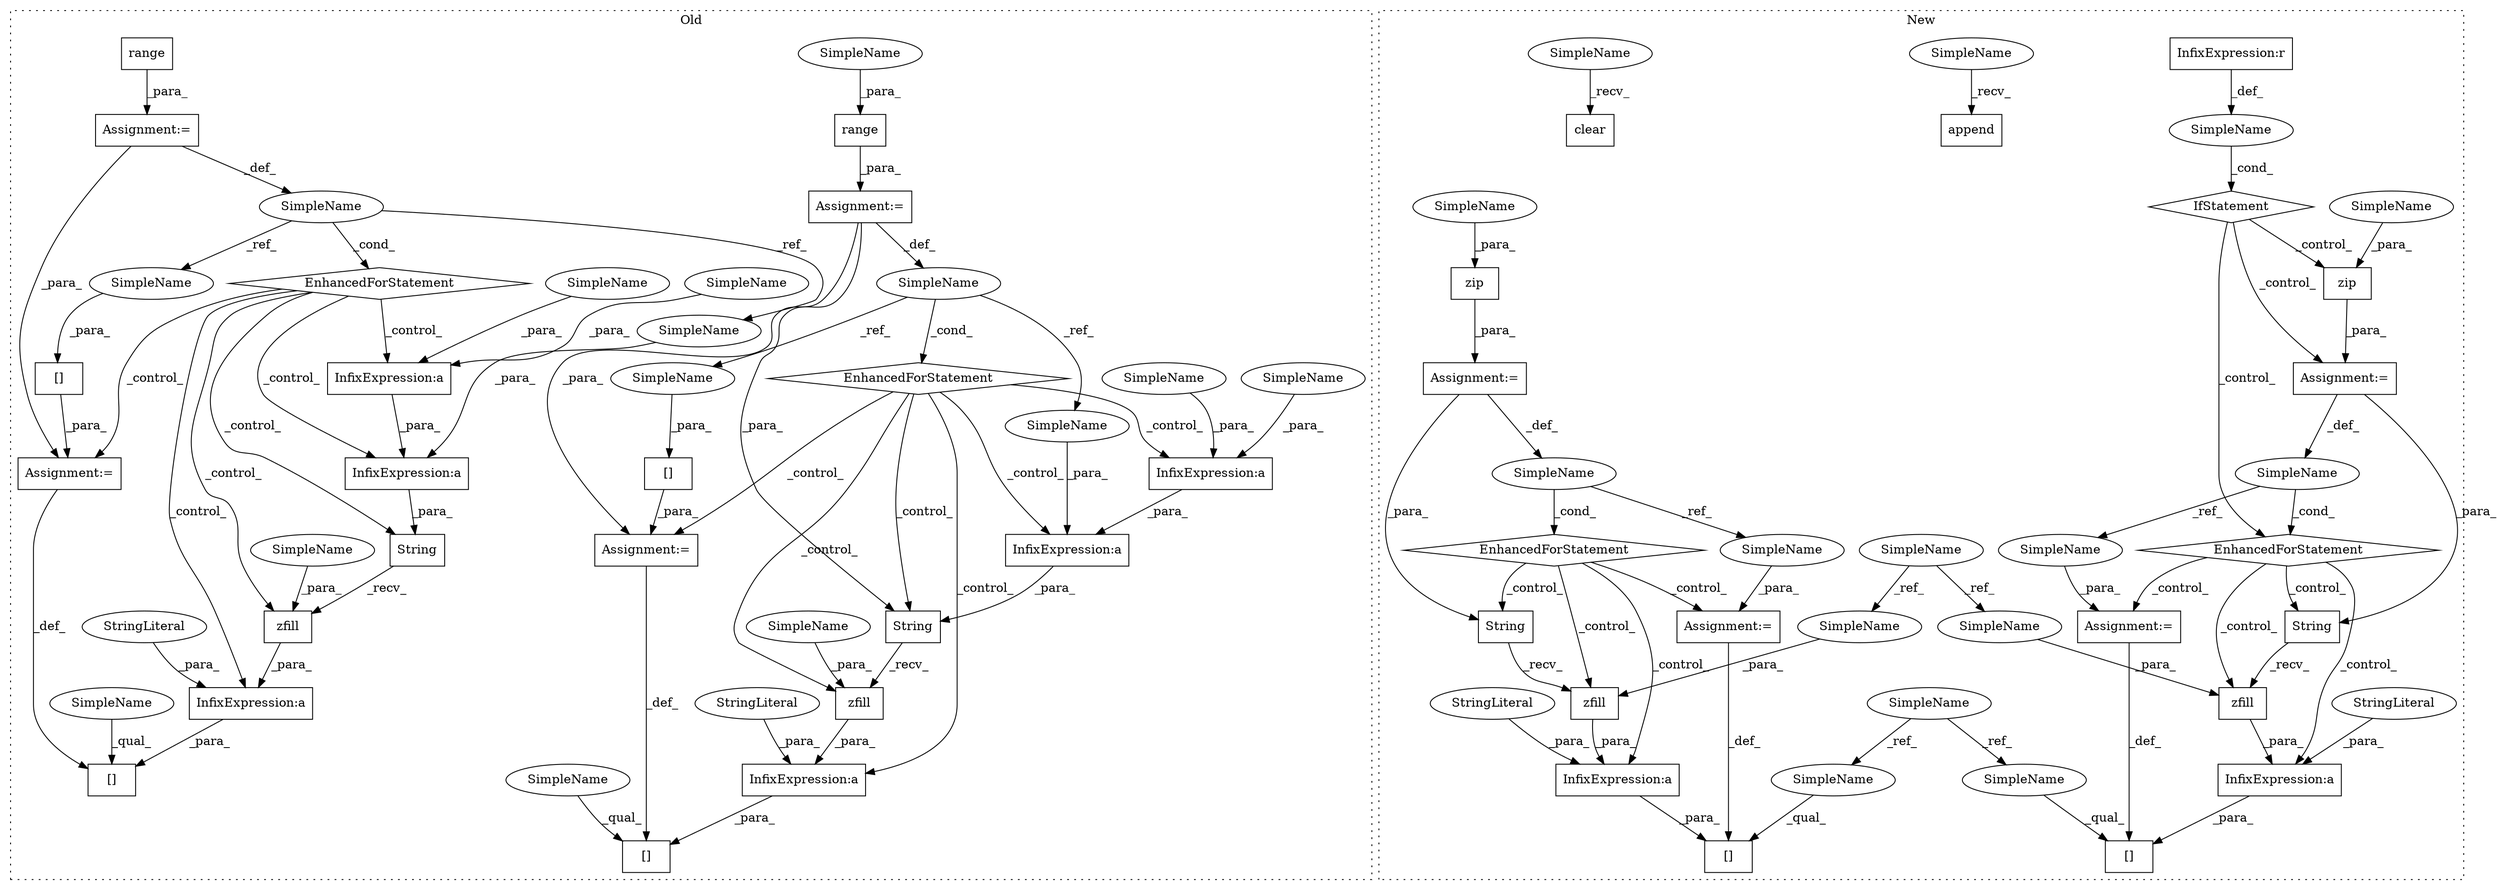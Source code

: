 digraph G {
subgraph cluster0 {
1 [label="zfill" a="32" s="5829,5843" l="6,1" shape="box"];
3 [label="EnhancedForStatement" a="70" s="5664,5753" l="65,2" shape="diamond"];
4 [label="String" a="32" s="5793,5827" l="7,1" shape="box"];
6 [label="Assignment:=" a="7" s="5664,5753" l="65,2" shape="box"];
7 [label="[]" a="2" s="5847,5850" l="2,1" shape="box"];
9 [label="InfixExpression:a" a="27" s="5790" l="3" shape="box"];
11 [label="[]" a="2" s="5769,5845" l="13,1" shape="box"];
14 [label="StringLiteral" a="45" s="5783" l="7" shape="ellipse"];
18 [label="[]" a="2" s="5118,5194" l="13,1" shape="box"];
19 [label="InfixExpression:a" a="27" s="5172" l="3" shape="box"];
21 [label="InfixExpression:a" a="27" s="5139" l="3" shape="box"];
22 [label="InfixExpression:a" a="27" s="5159" l="3" shape="box"];
25 [label="EnhancedForStatement" a="70" s="5013,5102" l="65,2" shape="diamond"];
26 [label="range" a="32" s="5086,5101" l="6,1" shape="box"];
27 [label="[]" a="2" s="5196,5199" l="2,1" shape="box"];
29 [label="SimpleName" a="42" s="5082" l="1" shape="ellipse"];
31 [label="String" a="32" s="5142,5176" l="7,1" shape="box"];
33 [label="StringLiteral" a="45" s="5132" l="7" shape="ellipse"];
39 [label="zfill" a="32" s="5178,5192" l="6,1" shape="box"];
43 [label="InfixExpression:a" a="27" s="5823" l="3" shape="box"];
44 [label="InfixExpression:a" a="27" s="5810" l="3" shape="box"];
45 [label="range" a="32" s="5737,5752" l="6,1" shape="box"];
46 [label="SimpleName" a="42" s="5733" l="1" shape="ellipse"];
48 [label="Assignment:=" a="7" s="5846" l="1" shape="box"];
49 [label="Assignment:=" a="7" s="5195" l="1" shape="box"];
53 [label="Assignment:=" a="7" s="5013,5102" l="65,2" shape="box"];
56 [label="SimpleName" a="42" s="5198" l="1" shape="ellipse"];
57 [label="SimpleName" a="42" s="5175" l="1" shape="ellipse"];
66 [label="SimpleName" a="42" s="5835" l="8" shape="ellipse"];
67 [label="SimpleName" a="42" s="5184" l="8" shape="ellipse"];
68 [label="SimpleName" a="42" s="5150" l="9" shape="ellipse"];
69 [label="SimpleName" a="42" s="5801" l="9" shape="ellipse"];
70 [label="SimpleName" a="42" s="5826" l="1" shape="ellipse"];
71 [label="SimpleName" a="42" s="5849" l="1" shape="ellipse"];
72 [label="SimpleName" a="42" s="5092" l="9" shape="ellipse"];
73 [label="SimpleName" a="42" s="5162" l="9" shape="ellipse"];
74 [label="SimpleName" a="42" s="5813" l="9" shape="ellipse"];
75 [label="SimpleName" a="42" s="5118" l="12" shape="ellipse"];
76 [label="SimpleName" a="42" s="5769" l="12" shape="ellipse"];
label = "Old";
style="dotted";
}
subgraph cluster1 {
2 [label="EnhancedForStatement" a="70" s="5063,5168" l="83,2" shape="diamond"];
5 [label="Assignment:=" a="7" s="5063,5168" l="83,2" shape="box"];
8 [label="String" a="32" s="5208,5218" l="7,1" shape="box"];
10 [label="InfixExpression:a" a="27" s="5205" l="3" shape="box"];
12 [label="[]" a="2" s="5184,5236" l="13,1" shape="box"];
13 [label="StringLiteral" a="45" s="5198" l="7" shape="ellipse"];
15 [label="SimpleName" a="42" s="4156" l="12" shape="ellipse"];
16 [label="[]" a="2" s="5812,5864" l="13,1" shape="box"];
17 [label="InfixExpression:a" a="27" s="5833" l="3" shape="box"];
20 [label="zip" a="32" s="5785,5795" l="4,1" shape="box"];
23 [label="SimpleName" a="42" s="5778" l="4" shape="ellipse"];
24 [label="EnhancedForStatement" a="70" s="5691,5796" l="83,2" shape="diamond"];
28 [label="SimpleName" a="42" s="" l="" shape="ellipse"];
30 [label="String" a="32" s="5836,5846" l="7,1" shape="box"];
32 [label="StringLiteral" a="45" s="5826" l="7" shape="ellipse"];
34 [label="InfixExpression:r" a="27" s="5410" l="4" shape="box"];
35 [label="append" a="32" s="4774,4788" l="7,1" shape="box"];
36 [label="clear" a="32" s="5294" l="7" shape="box"];
37 [label="IfStatement" a="25" s="5399,5421" l="4,2" shape="diamond"];
38 [label="zfill" a="32" s="5848,5862" l="6,1" shape="box"];
40 [label="SimpleName" a="42" s="3737" l="8" shape="ellipse"];
41 [label="zfill" a="32" s="5220,5234" l="6,1" shape="box"];
42 [label="zip" a="32" s="5157,5167" l="4,1" shape="box"];
47 [label="SimpleName" a="42" s="5150" l="4" shape="ellipse"];
50 [label="Assignment:=" a="7" s="5865" l="1" shape="box"];
51 [label="Assignment:=" a="7" s="5691,5796" l="83,2" shape="box"];
52 [label="Assignment:=" a="7" s="5237" l="1" shape="box"];
54 [label="SimpleName" a="42" s="5854" l="8" shape="ellipse"];
55 [label="SimpleName" a="42" s="5226" l="8" shape="ellipse"];
58 [label="SimpleName" a="42" s="5161" l="4" shape="ellipse"];
59 [label="SimpleName" a="42" s="5789" l="4" shape="ellipse"];
60 [label="SimpleName" a="42" s="4769" l="4" shape="ellipse"];
61 [label="SimpleName" a="42" s="5289" l="4" shape="ellipse"];
62 [label="SimpleName" a="42" s="5238" l="4" shape="ellipse"];
63 [label="SimpleName" a="42" s="5866" l="4" shape="ellipse"];
64 [label="SimpleName" a="42" s="5812" l="12" shape="ellipse"];
65 [label="SimpleName" a="42" s="5184" l="12" shape="ellipse"];
label = "New";
style="dotted";
}
1 -> 9 [label="_para_"];
2 -> 8 [label="_control_"];
2 -> 41 [label="_control_"];
2 -> 52 [label="_control_"];
2 -> 10 [label="_control_"];
3 -> 1 [label="_control_"];
3 -> 44 [label="_control_"];
3 -> 4 [label="_control_"];
3 -> 9 [label="_control_"];
3 -> 43 [label="_control_"];
3 -> 48 [label="_control_"];
4 -> 1 [label="_recv_"];
5 -> 8 [label="_para_"];
5 -> 47 [label="_def_"];
6 -> 46 [label="_def_"];
6 -> 48 [label="_para_"];
7 -> 48 [label="_para_"];
8 -> 41 [label="_recv_"];
9 -> 11 [label="_para_"];
10 -> 12 [label="_para_"];
13 -> 10 [label="_para_"];
14 -> 9 [label="_para_"];
15 -> 64 [label="_ref_"];
15 -> 65 [label="_ref_"];
17 -> 16 [label="_para_"];
19 -> 31 [label="_para_"];
20 -> 51 [label="_para_"];
21 -> 18 [label="_para_"];
22 -> 19 [label="_para_"];
23 -> 63 [label="_ref_"];
23 -> 24 [label="_cond_"];
24 -> 50 [label="_control_"];
24 -> 30 [label="_control_"];
24 -> 17 [label="_control_"];
24 -> 38 [label="_control_"];
25 -> 22 [label="_control_"];
25 -> 49 [label="_control_"];
25 -> 19 [label="_control_"];
25 -> 39 [label="_control_"];
25 -> 21 [label="_control_"];
25 -> 31 [label="_control_"];
26 -> 53 [label="_para_"];
27 -> 49 [label="_para_"];
28 -> 37 [label="_cond_"];
29 -> 57 [label="_ref_"];
29 -> 25 [label="_cond_"];
29 -> 56 [label="_ref_"];
30 -> 38 [label="_recv_"];
31 -> 39 [label="_recv_"];
32 -> 17 [label="_para_"];
33 -> 21 [label="_para_"];
34 -> 28 [label="_def_"];
37 -> 51 [label="_control_"];
37 -> 20 [label="_control_"];
37 -> 24 [label="_control_"];
38 -> 17 [label="_para_"];
39 -> 21 [label="_para_"];
40 -> 55 [label="_ref_"];
40 -> 54 [label="_ref_"];
41 -> 10 [label="_para_"];
42 -> 5 [label="_para_"];
43 -> 4 [label="_para_"];
44 -> 43 [label="_para_"];
45 -> 6 [label="_para_"];
46 -> 3 [label="_cond_"];
46 -> 70 [label="_ref_"];
46 -> 71 [label="_ref_"];
47 -> 2 [label="_cond_"];
47 -> 62 [label="_ref_"];
48 -> 11 [label="_def_"];
49 -> 18 [label="_def_"];
50 -> 16 [label="_def_"];
51 -> 30 [label="_para_"];
51 -> 23 [label="_def_"];
52 -> 12 [label="_def_"];
53 -> 31 [label="_para_"];
53 -> 29 [label="_def_"];
53 -> 49 [label="_para_"];
54 -> 38 [label="_para_"];
55 -> 41 [label="_para_"];
56 -> 27 [label="_para_"];
57 -> 19 [label="_para_"];
58 -> 42 [label="_para_"];
59 -> 20 [label="_para_"];
60 -> 35 [label="_recv_"];
61 -> 36 [label="_recv_"];
62 -> 52 [label="_para_"];
63 -> 50 [label="_para_"];
64 -> 16 [label="_qual_"];
65 -> 12 [label="_qual_"];
66 -> 1 [label="_para_"];
67 -> 39 [label="_para_"];
68 -> 22 [label="_para_"];
69 -> 44 [label="_para_"];
70 -> 43 [label="_para_"];
71 -> 7 [label="_para_"];
72 -> 26 [label="_para_"];
73 -> 22 [label="_para_"];
74 -> 44 [label="_para_"];
75 -> 18 [label="_qual_"];
76 -> 11 [label="_qual_"];
}